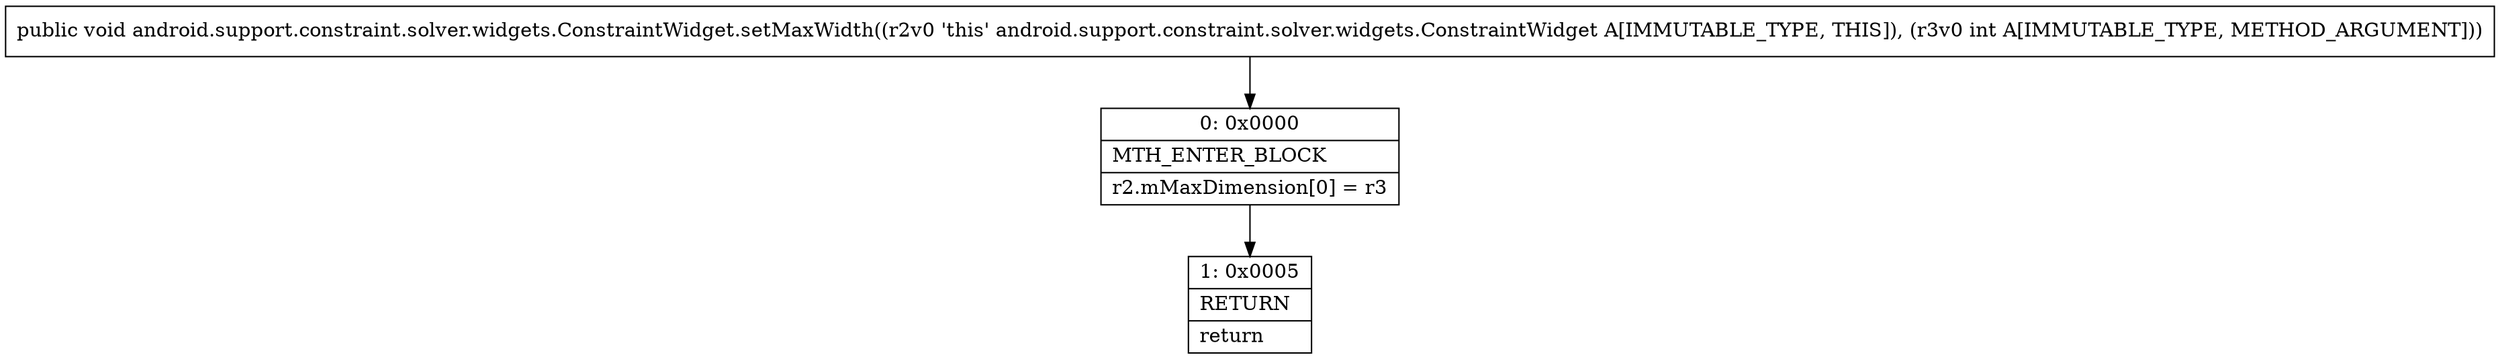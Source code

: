 digraph "CFG forandroid.support.constraint.solver.widgets.ConstraintWidget.setMaxWidth(I)V" {
Node_0 [shape=record,label="{0\:\ 0x0000|MTH_ENTER_BLOCK\l|r2.mMaxDimension[0] = r3\l}"];
Node_1 [shape=record,label="{1\:\ 0x0005|RETURN\l|return\l}"];
MethodNode[shape=record,label="{public void android.support.constraint.solver.widgets.ConstraintWidget.setMaxWidth((r2v0 'this' android.support.constraint.solver.widgets.ConstraintWidget A[IMMUTABLE_TYPE, THIS]), (r3v0 int A[IMMUTABLE_TYPE, METHOD_ARGUMENT])) }"];
MethodNode -> Node_0;
Node_0 -> Node_1;
}


